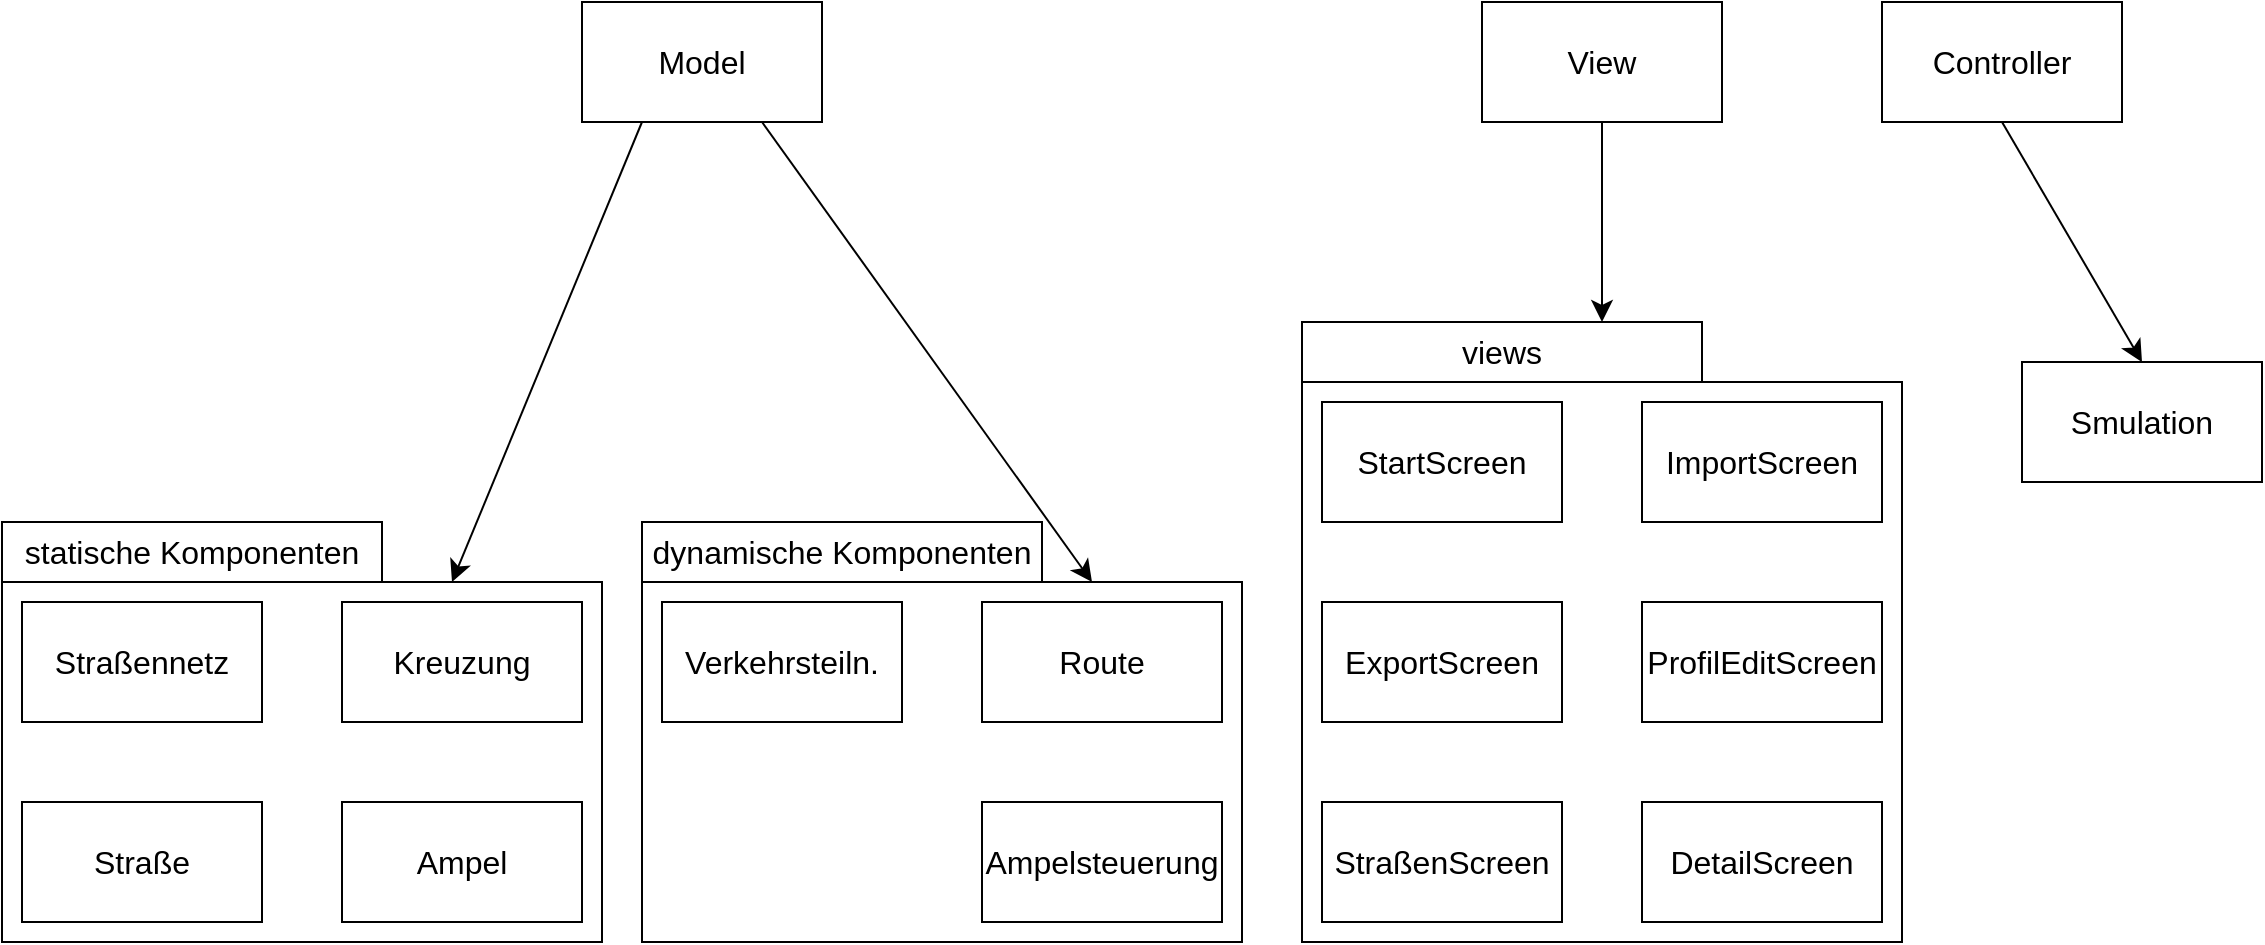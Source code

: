 <mxfile version="21.2.1" type="device">
  <diagram name="Seite-1" id="WXOj8JIt8-ii2NLE5okV">
    <mxGraphModel dx="2449" dy="1730" grid="1" gridSize="10" guides="1" tooltips="1" connect="1" arrows="1" fold="1" page="0" pageScale="1" pageWidth="827" pageHeight="1169" math="0" shadow="0">
      <root>
        <mxCell id="0" />
        <mxCell id="1" parent="0" />
        <mxCell id="E2Tey_hEMCp2Zjye5Bft-16" value="" style="rounded=0;whiteSpace=wrap;html=1;fontSize=16;" parent="1" vertex="1">
          <mxGeometry x="-50" y="210" width="300" height="180" as="geometry" />
        </mxCell>
        <mxCell id="E2Tey_hEMCp2Zjye5Bft-14" value="" style="rounded=0;whiteSpace=wrap;html=1;fontSize=16;" parent="1" vertex="1">
          <mxGeometry x="-370" y="180" width="190" height="30" as="geometry" />
        </mxCell>
        <mxCell id="E2Tey_hEMCp2Zjye5Bft-10" value="" style="rounded=0;whiteSpace=wrap;html=1;fontSize=16;" parent="1" vertex="1">
          <mxGeometry x="-370" y="210" width="300" height="180" as="geometry" />
        </mxCell>
        <mxCell id="E2Tey_hEMCp2Zjye5Bft-23" style="edgeStyle=none;curved=1;rounded=0;orthogonalLoop=1;jettySize=auto;html=1;exitX=0.25;exitY=1;exitDx=0;exitDy=0;entryX=0.75;entryY=0;entryDx=0;entryDy=0;fontSize=12;startSize=8;endSize=8;" parent="1" source="E2Tey_hEMCp2Zjye5Bft-1" target="E2Tey_hEMCp2Zjye5Bft-10" edge="1">
          <mxGeometry relative="1" as="geometry" />
        </mxCell>
        <mxCell id="E2Tey_hEMCp2Zjye5Bft-24" style="edgeStyle=none;curved=1;rounded=0;orthogonalLoop=1;jettySize=auto;html=1;exitX=0.75;exitY=1;exitDx=0;exitDy=0;entryX=0.75;entryY=0;entryDx=0;entryDy=0;fontSize=12;startSize=8;endSize=8;" parent="1" source="E2Tey_hEMCp2Zjye5Bft-1" target="E2Tey_hEMCp2Zjye5Bft-16" edge="1">
          <mxGeometry relative="1" as="geometry" />
        </mxCell>
        <mxCell id="E2Tey_hEMCp2Zjye5Bft-1" value="Model" style="rounded=0;whiteSpace=wrap;html=1;fontSize=16;" parent="1" vertex="1">
          <mxGeometry x="-80" y="-80" width="120" height="60" as="geometry" />
        </mxCell>
        <mxCell id="E2Tey_hEMCp2Zjye5Bft-34" style="edgeStyle=none;curved=1;rounded=0;orthogonalLoop=1;jettySize=auto;html=1;exitX=0.5;exitY=1;exitDx=0;exitDy=0;entryX=0.75;entryY=0;entryDx=0;entryDy=0;fontSize=12;startSize=8;endSize=8;" parent="1" source="E2Tey_hEMCp2Zjye5Bft-2" target="E2Tey_hEMCp2Zjye5Bft-27" edge="1">
          <mxGeometry relative="1" as="geometry" />
        </mxCell>
        <mxCell id="E2Tey_hEMCp2Zjye5Bft-2" value="View" style="rounded=0;whiteSpace=wrap;html=1;fontSize=16;" parent="1" vertex="1">
          <mxGeometry x="370" y="-80" width="120" height="60" as="geometry" />
        </mxCell>
        <mxCell id="oYSitLK7jJb2xELWWCJ5-2" style="edgeStyle=none;curved=1;rounded=0;orthogonalLoop=1;jettySize=auto;html=1;exitX=0.5;exitY=1;exitDx=0;exitDy=0;entryX=0.5;entryY=0;entryDx=0;entryDy=0;fontSize=12;startSize=8;endSize=8;" edge="1" parent="1" source="E2Tey_hEMCp2Zjye5Bft-3" target="oYSitLK7jJb2xELWWCJ5-1">
          <mxGeometry relative="1" as="geometry" />
        </mxCell>
        <mxCell id="E2Tey_hEMCp2Zjye5Bft-3" value="Controller" style="rounded=0;whiteSpace=wrap;html=1;fontSize=16;" parent="1" vertex="1">
          <mxGeometry x="570" y="-80" width="120" height="60" as="geometry" />
        </mxCell>
        <mxCell id="E2Tey_hEMCp2Zjye5Bft-4" value="Straßennetz" style="rounded=0;whiteSpace=wrap;html=1;fontSize=16;" parent="1" vertex="1">
          <mxGeometry x="-360" y="220" width="120" height="60" as="geometry" />
        </mxCell>
        <mxCell id="E2Tey_hEMCp2Zjye5Bft-5" value="Straße" style="rounded=0;whiteSpace=wrap;html=1;fontSize=16;" parent="1" vertex="1">
          <mxGeometry x="-360" y="320" width="120" height="60" as="geometry" />
        </mxCell>
        <mxCell id="E2Tey_hEMCp2Zjye5Bft-6" value="Kreuzung" style="rounded=0;whiteSpace=wrap;html=1;fontSize=16;" parent="1" vertex="1">
          <mxGeometry x="-200" y="220" width="120" height="60" as="geometry" />
        </mxCell>
        <mxCell id="E2Tey_hEMCp2Zjye5Bft-7" value="Ampel" style="rounded=0;whiteSpace=wrap;html=1;fontSize=16;" parent="1" vertex="1">
          <mxGeometry x="-200" y="320" width="120" height="60" as="geometry" />
        </mxCell>
        <mxCell id="E2Tey_hEMCp2Zjye5Bft-8" value="Verkehrsteiln." style="rounded=0;whiteSpace=wrap;html=1;fontSize=16;" parent="1" vertex="1">
          <mxGeometry x="-40" y="220" width="120" height="60" as="geometry" />
        </mxCell>
        <mxCell id="E2Tey_hEMCp2Zjye5Bft-9" value="Route" style="rounded=0;whiteSpace=wrap;html=1;fontSize=16;" parent="1" vertex="1">
          <mxGeometry x="120" y="220" width="120" height="60" as="geometry" />
        </mxCell>
        <mxCell id="E2Tey_hEMCp2Zjye5Bft-13" value="statische Komponenten" style="text;html=1;strokeColor=none;fillColor=none;align=center;verticalAlign=middle;whiteSpace=wrap;rounded=0;fontSize=16;" parent="1" vertex="1">
          <mxGeometry x="-370" y="180" width="190" height="30" as="geometry" />
        </mxCell>
        <mxCell id="E2Tey_hEMCp2Zjye5Bft-15" value="" style="rounded=0;whiteSpace=wrap;html=1;fontSize=16;" parent="1" vertex="1">
          <mxGeometry x="-50" y="180" width="200" height="30" as="geometry" />
        </mxCell>
        <mxCell id="E2Tey_hEMCp2Zjye5Bft-17" value="dynamische Komponenten" style="text;html=1;strokeColor=none;fillColor=none;align=center;verticalAlign=middle;whiteSpace=wrap;rounded=0;fontSize=16;" parent="1" vertex="1">
          <mxGeometry x="-50" y="180" width="200" height="30" as="geometry" />
        </mxCell>
        <mxCell id="E2Tey_hEMCp2Zjye5Bft-22" value="Ampelsteuerung" style="rounded=0;whiteSpace=wrap;html=1;fontSize=16;" parent="1" vertex="1">
          <mxGeometry x="120" y="320" width="120" height="60" as="geometry" />
        </mxCell>
        <mxCell id="E2Tey_hEMCp2Zjye5Bft-25" value="" style="rounded=0;whiteSpace=wrap;html=1;fontSize=16;" parent="1" vertex="1">
          <mxGeometry x="280" y="110" width="300" height="280" as="geometry" />
        </mxCell>
        <mxCell id="E2Tey_hEMCp2Zjye5Bft-26" value="" style="rounded=0;whiteSpace=wrap;html=1;fontSize=16;" parent="1" vertex="1">
          <mxGeometry x="280" y="80" width="200" height="30" as="geometry" />
        </mxCell>
        <mxCell id="E2Tey_hEMCp2Zjye5Bft-27" value="views" style="text;html=1;strokeColor=none;fillColor=none;align=center;verticalAlign=middle;whiteSpace=wrap;rounded=0;fontSize=16;" parent="1" vertex="1">
          <mxGeometry x="280" y="80" width="200" height="30" as="geometry" />
        </mxCell>
        <mxCell id="E2Tey_hEMCp2Zjye5Bft-28" value="StartScreen" style="rounded=0;whiteSpace=wrap;html=1;fontSize=16;" parent="1" vertex="1">
          <mxGeometry x="290" y="120" width="120" height="60" as="geometry" />
        </mxCell>
        <mxCell id="E2Tey_hEMCp2Zjye5Bft-29" value="ImportScreen" style="rounded=0;whiteSpace=wrap;html=1;fontSize=16;" parent="1" vertex="1">
          <mxGeometry x="450" y="120" width="120" height="60" as="geometry" />
        </mxCell>
        <mxCell id="E2Tey_hEMCp2Zjye5Bft-30" value="ExportScreen" style="rounded=0;whiteSpace=wrap;html=1;fontSize=16;" parent="1" vertex="1">
          <mxGeometry x="290" y="220" width="120" height="60" as="geometry" />
        </mxCell>
        <mxCell id="E2Tey_hEMCp2Zjye5Bft-31" value="ProfilEditScreen" style="rounded=0;whiteSpace=wrap;html=1;fontSize=16;" parent="1" vertex="1">
          <mxGeometry x="450" y="220" width="120" height="60" as="geometry" />
        </mxCell>
        <mxCell id="E2Tey_hEMCp2Zjye5Bft-32" value="StraßenScreen" style="rounded=0;whiteSpace=wrap;html=1;fontSize=16;" parent="1" vertex="1">
          <mxGeometry x="290" y="320" width="120" height="60" as="geometry" />
        </mxCell>
        <mxCell id="E2Tey_hEMCp2Zjye5Bft-33" value="DetailScreen" style="rounded=0;whiteSpace=wrap;html=1;fontSize=16;" parent="1" vertex="1">
          <mxGeometry x="450" y="320" width="120" height="60" as="geometry" />
        </mxCell>
        <mxCell id="oYSitLK7jJb2xELWWCJ5-1" value="Smulation" style="rounded=0;whiteSpace=wrap;html=1;fontSize=16;" vertex="1" parent="1">
          <mxGeometry x="640" y="100" width="120" height="60" as="geometry" />
        </mxCell>
      </root>
    </mxGraphModel>
  </diagram>
</mxfile>
